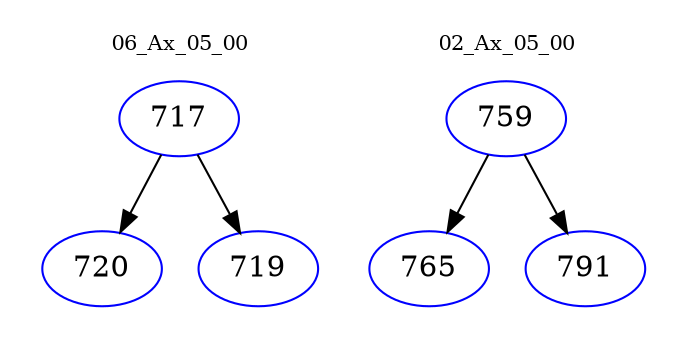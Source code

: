 digraph{
subgraph cluster_0 {
color = white
label = "06_Ax_05_00";
fontsize=10;
T0_717 [label="717", color="blue"]
T0_717 -> T0_720 [color="black"]
T0_720 [label="720", color="blue"]
T0_717 -> T0_719 [color="black"]
T0_719 [label="719", color="blue"]
}
subgraph cluster_1 {
color = white
label = "02_Ax_05_00";
fontsize=10;
T1_759 [label="759", color="blue"]
T1_759 -> T1_765 [color="black"]
T1_765 [label="765", color="blue"]
T1_759 -> T1_791 [color="black"]
T1_791 [label="791", color="blue"]
}
}
